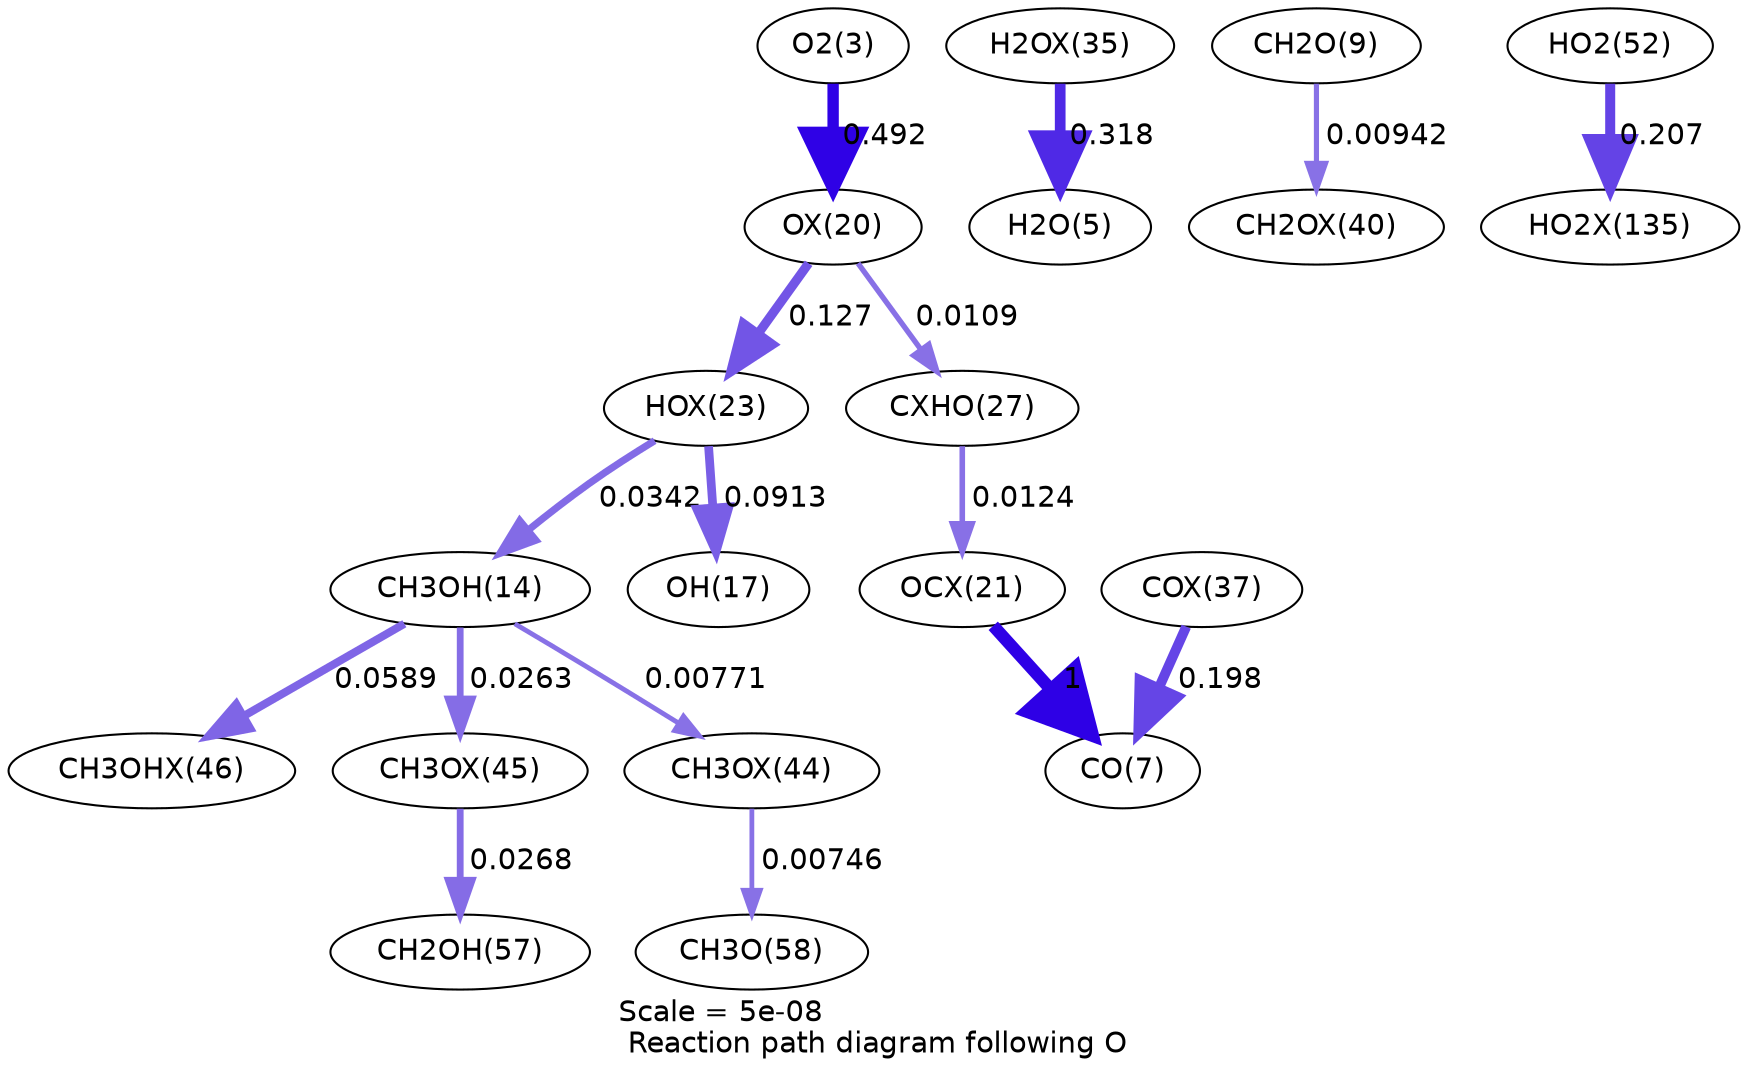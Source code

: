 digraph reaction_paths {
center=1;
s5 -> s42[fontname="Helvetica", penwidth=5.46, arrowsize=2.73, color="0.7, 0.992, 0.9"
, label=" 0.492"];
s42 -> s45[fontname="Helvetica", penwidth=4.44, arrowsize=2.22, color="0.7, 0.627, 0.9"
, label=" 0.127"];
s42 -> s48[fontname="Helvetica", penwidth=2.59, arrowsize=1.29, color="0.7, 0.511, 0.9"
, label=" 0.0109"];
s45 -> s16[fontname="Helvetica", penwidth=3.45, arrowsize=1.73, color="0.7, 0.534, 0.9"
, label=" 0.0342"];
s45 -> s19[fontname="Helvetica", penwidth=4.19, arrowsize=2.1, color="0.7, 0.591, 0.9"
, label=" 0.0913"];
s16 -> s59[fontname="Helvetica", penwidth=3.86, arrowsize=1.93, color="0.7, 0.559, 0.9"
, label=" 0.0589"];
s16 -> s58[fontname="Helvetica", penwidth=3.25, arrowsize=1.63, color="0.7, 0.526, 0.9"
, label=" 0.0263"];
s16 -> s57[fontname="Helvetica", penwidth=2.33, arrowsize=1.16, color="0.7, 0.508, 0.9"
, label=" 0.00771"];
s51 -> s7[fontname="Helvetica", penwidth=5.14, arrowsize=2.57, color="0.7, 0.818, 0.9"
, label=" 0.318"];
s58 -> s22[fontname="Helvetica", penwidth=3.27, arrowsize=1.63, color="0.7, 0.527, 0.9"
, label=" 0.0268"];
s11 -> s56[fontname="Helvetica", penwidth=2.48, arrowsize=1.24, color="0.7, 0.509, 0.9"
, label=" 0.00942"];
s21 -> s64[fontname="Helvetica", penwidth=4.81, arrowsize=2.41, color="0.7, 0.707, 0.9"
, label=" 0.207"];
s57 -> s23[fontname="Helvetica", penwidth=2.3, arrowsize=1.15, color="0.7, 0.507, 0.9"
, label=" 0.00746"];
s48 -> s43[fontname="Helvetica", penwidth=2.69, arrowsize=1.34, color="0.7, 0.512, 0.9"
, label=" 0.0124"];
s43 -> s9[fontname="Helvetica", penwidth=6, arrowsize=3, color="0.7, 1.5, 0.9"
, label=" 1"];
s53 -> s9[fontname="Helvetica", penwidth=4.78, arrowsize=2.39, color="0.7, 0.698, 0.9"
, label=" 0.198"];
s5 [ fontname="Helvetica", label="O2(3)"];
s7 [ fontname="Helvetica", label="H2O(5)"];
s9 [ fontname="Helvetica", label="CO(7)"];
s11 [ fontname="Helvetica", label="CH2O(9)"];
s16 [ fontname="Helvetica", label="CH3OH(14)"];
s19 [ fontname="Helvetica", label="OH(17)"];
s21 [ fontname="Helvetica", label="HO2(52)"];
s22 [ fontname="Helvetica", label="CH2OH(57)"];
s23 [ fontname="Helvetica", label="CH3O(58)"];
s42 [ fontname="Helvetica", label="OX(20)"];
s43 [ fontname="Helvetica", label="OCX(21)"];
s45 [ fontname="Helvetica", label="HOX(23)"];
s48 [ fontname="Helvetica", label="CXHO(27)"];
s51 [ fontname="Helvetica", label="H2OX(35)"];
s53 [ fontname="Helvetica", label="COX(37)"];
s56 [ fontname="Helvetica", label="CH2OX(40)"];
s57 [ fontname="Helvetica", label="CH3OX(44)"];
s58 [ fontname="Helvetica", label="CH3OX(45)"];
s59 [ fontname="Helvetica", label="CH3OHX(46)"];
s64 [ fontname="Helvetica", label="HO2X(135)"];
 label = "Scale = 5e-08\l Reaction path diagram following O";
 fontname = "Helvetica";
}
